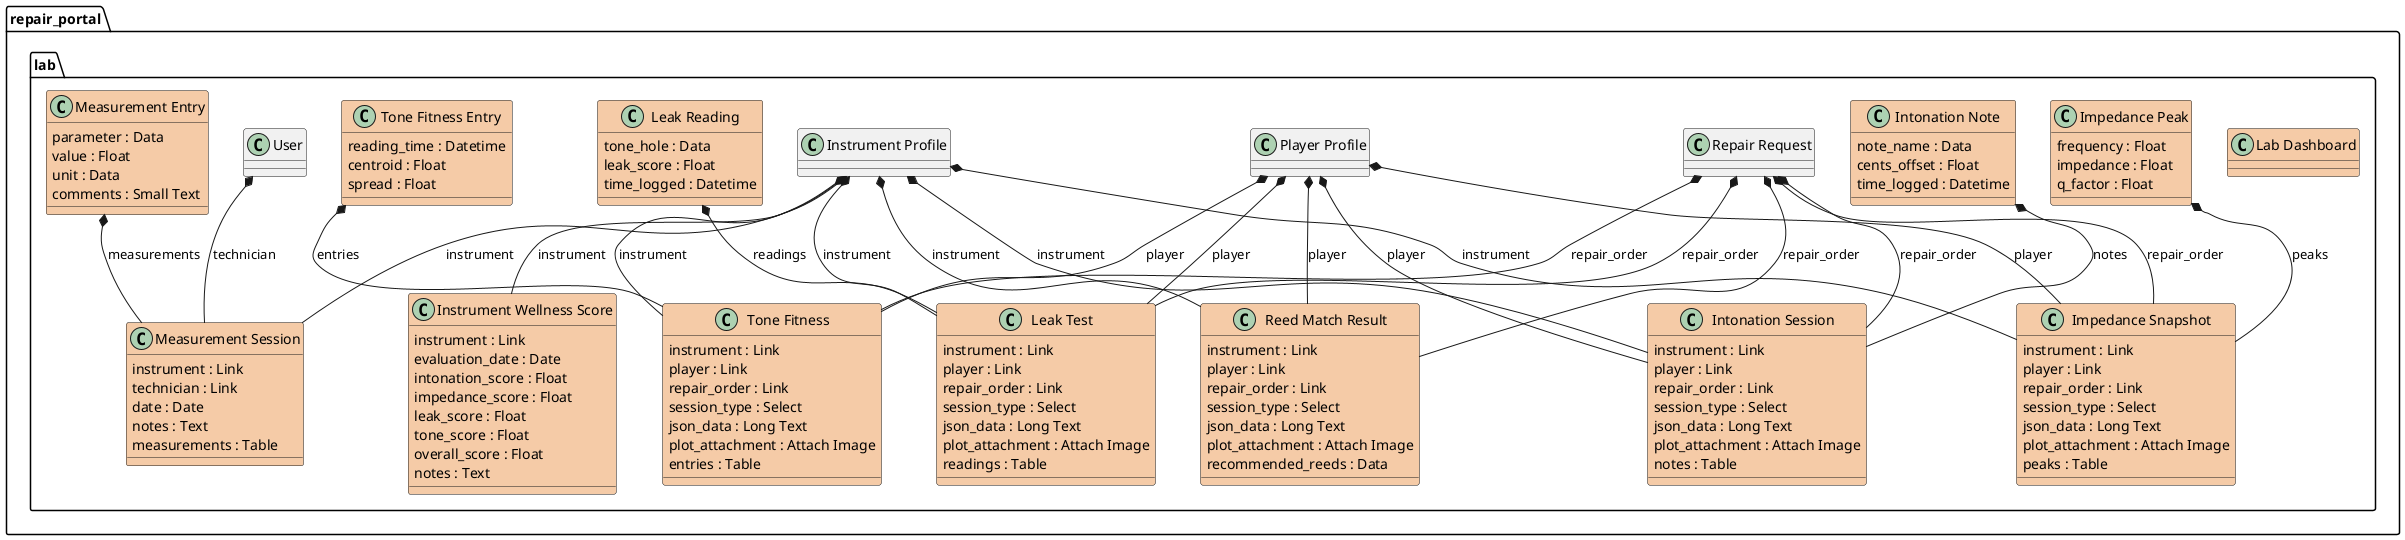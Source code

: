 @startuml
package repair_portal.lab <<Folder>> {
class "Lab Dashboard" #F5CBA7 {
}
class "Impedance Peak" #F5CBA7 {
  frequency : Float
  impedance : Float
  q_factor : Float
}
"Instrument Profile" *-- "Leak Test" : instrument
"Player Profile" *-- "Leak Test" : player
"Repair Request" *-- "Leak Test" : repair_order
"Leak Reading" *-- "Leak Test" : readings
class "Leak Test" #F5CBA7 {
  instrument : Link
  player : Link
  repair_order : Link
  session_type : Select
  json_data : Long Text
  plot_attachment : Attach Image
  readings : Table
}
"Instrument Profile" *-- "Measurement Session" : instrument
"User" *-- "Measurement Session" : technician
"Measurement Entry" *-- "Measurement Session" : measurements
class "Measurement Session" #F5CBA7 {
  instrument : Link
  technician : Link
  date : Date
  notes : Text
  measurements : Table
}
"Instrument Profile" *-- "Instrument Wellness Score" : instrument
class "Instrument Wellness Score" #F5CBA7 {
  instrument : Link
  evaluation_date : Date
  intonation_score : Float
  impedance_score : Float
  leak_score : Float
  tone_score : Float
  overall_score : Float
  notes : Text
}
"Instrument Profile" *-- "Intonation Session" : instrument
"Player Profile" *-- "Intonation Session" : player
"Repair Request" *-- "Intonation Session" : repair_order
"Intonation Note" *-- "Intonation Session" : notes
class "Intonation Session" #F5CBA7 {
  instrument : Link
  player : Link
  repair_order : Link
  session_type : Select
  json_data : Long Text
  plot_attachment : Attach Image
  notes : Table
}
class "Intonation Note" #F5CBA7 {
  note_name : Data
  cents_offset : Float
  time_logged : Datetime
}
class "Leak Reading" #F5CBA7 {
  tone_hole : Data
  leak_score : Float
  time_logged : Datetime
}
"Instrument Profile" *-- "Reed Match Result" : instrument
"Player Profile" *-- "Reed Match Result" : player
"Repair Request" *-- "Reed Match Result" : repair_order
class "Reed Match Result" #F5CBA7 {
  instrument : Link
  player : Link
  repair_order : Link
  session_type : Select
  json_data : Long Text
  plot_attachment : Attach Image
  recommended_reeds : Data
}
"Instrument Profile" *-- "Impedance Snapshot" : instrument
"Player Profile" *-- "Impedance Snapshot" : player
"Repair Request" *-- "Impedance Snapshot" : repair_order
"Impedance Peak" *-- "Impedance Snapshot" : peaks
class "Impedance Snapshot" #F5CBA7 {
  instrument : Link
  player : Link
  repair_order : Link
  session_type : Select
  json_data : Long Text
  plot_attachment : Attach Image
  peaks : Table
}
"Instrument Profile" *-- "Tone Fitness" : instrument
"Player Profile" *-- "Tone Fitness" : player
"Repair Request" *-- "Tone Fitness" : repair_order
"Tone Fitness Entry" *-- "Tone Fitness" : entries
class "Tone Fitness" #F5CBA7 {
  instrument : Link
  player : Link
  repair_order : Link
  session_type : Select
  json_data : Long Text
  plot_attachment : Attach Image
  entries : Table
}
class "Measurement Entry" #F5CBA7 {
  parameter : Data
  value : Float
  unit : Data
  comments : Small Text
}
class "Tone Fitness Entry" #F5CBA7 {
  reading_time : Datetime
  centroid : Float
  spread : Float
}
}
@enduml